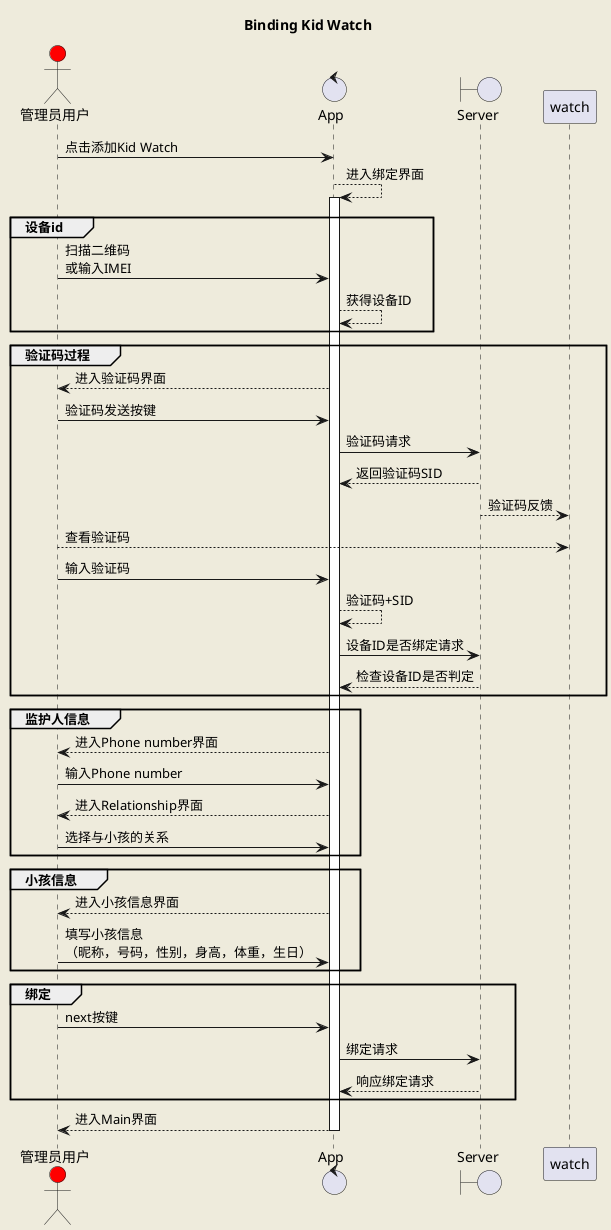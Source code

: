 @startuml

skinparam backgroundColor #EEEBDC

title Binding Kid Watch

actor 管理员用户 as User #red
control App
boundary Server
participant watch

User -> App: 点击添加Kid Watch
App --> App: 进入绑定界面
activate App

group 设备id
User -> App: 扫描二维码\n或输入IMEI
App --> App: 获得设备ID
end

group 验证码过程
App --> User: 进入验证码界面
User -> App: 验证码发送按键
App -> Server: 验证码请求
Server --> App: 返回验证码SID
Server --> watch: 验证码反馈
User --> watch: 查看验证码
User -> App: 输入验证码
App --> App: 验证码+SID
App -> Server: 设备ID是否绑定请求
Server --> App: 检查设备ID是否判定
end

group 监护人信息
App --> User: 进入Phone number界面
User -> App: 输入Phone number

App --> User: 进入Relationship界面
User -> App: 选择与小孩的关系
end

group 小孩信息
App --> User: 进入小孩信息界面
User -> App: 填写小孩信息\n（昵称，号码，性别，身高，体重，生日）
end

group 绑定
User -> App: next按键
App -> Server: 绑定请求
Server --> App: 响应绑定请求
end

App --> User: 进入Main界面
deactivate App

@enduml